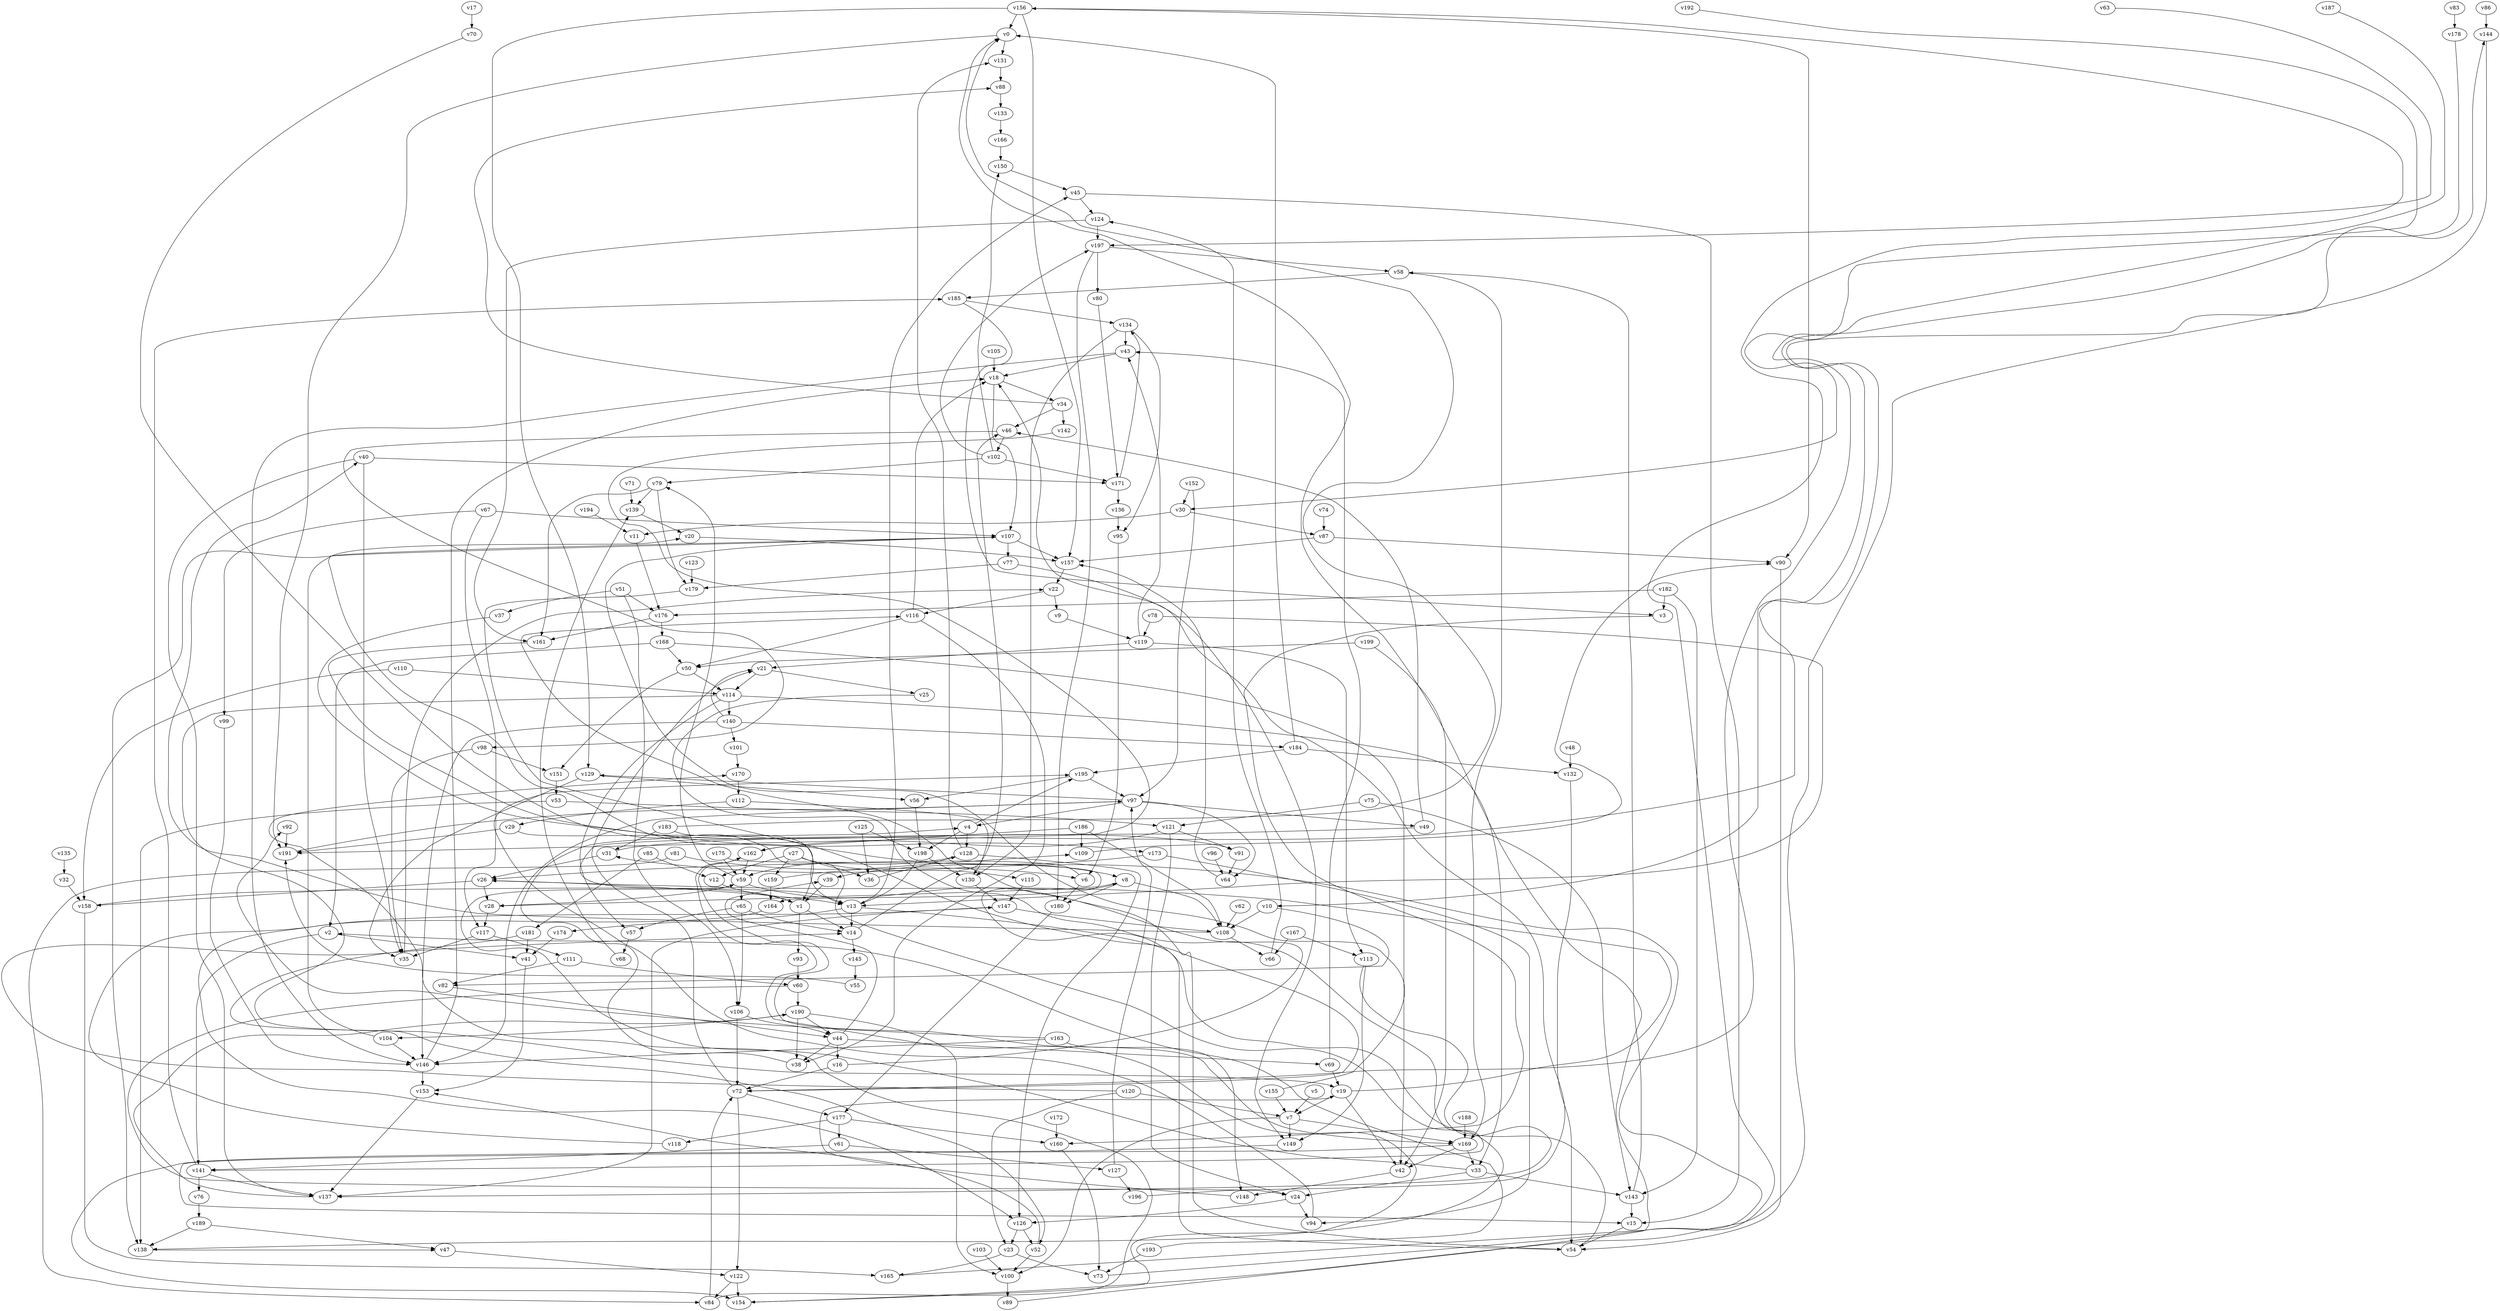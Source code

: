 // Benchmark game 300 - 200 vertices
// time_bound: 48
// targets: v149
digraph G {
    v0 [name="v0", player=0];
    v1 [name="v1", player=0];
    v2 [name="v2", player=1];
    v3 [name="v3", player=0];
    v4 [name="v4", player=1];
    v5 [name="v5", player=0];
    v6 [name="v6", player=0];
    v7 [name="v7", player=1];
    v8 [name="v8", player=1];
    v9 [name="v9", player=0];
    v10 [name="v10", player=1];
    v11 [name="v11", player=1];
    v12 [name="v12", player=0];
    v13 [name="v13", player=0];
    v14 [name="v14", player=0];
    v15 [name="v15", player=0];
    v16 [name="v16", player=1];
    v17 [name="v17", player=0];
    v18 [name="v18", player=0];
    v19 [name="v19", player=1];
    v20 [name="v20", player=0];
    v21 [name="v21", player=0];
    v22 [name="v22", player=1];
    v23 [name="v23", player=1];
    v24 [name="v24", player=0];
    v25 [name="v25", player=1];
    v26 [name="v26", player=1];
    v27 [name="v27", player=1];
    v28 [name="v28", player=0];
    v29 [name="v29", player=0];
    v30 [name="v30", player=1];
    v31 [name="v31", player=1];
    v32 [name="v32", player=1];
    v33 [name="v33", player=0];
    v34 [name="v34", player=0];
    v35 [name="v35", player=1];
    v36 [name="v36", player=1];
    v37 [name="v37", player=1];
    v38 [name="v38", player=1];
    v39 [name="v39", player=1];
    v40 [name="v40", player=1];
    v41 [name="v41", player=1];
    v42 [name="v42", player=0];
    v43 [name="v43", player=0];
    v44 [name="v44", player=1];
    v45 [name="v45", player=0];
    v46 [name="v46", player=0];
    v47 [name="v47", player=0];
    v48 [name="v48", player=1];
    v49 [name="v49", player=1];
    v50 [name="v50", player=1];
    v51 [name="v51", player=1];
    v52 [name="v52", player=0];
    v53 [name="v53", player=0];
    v54 [name="v54", player=0];
    v55 [name="v55", player=1];
    v56 [name="v56", player=0];
    v57 [name="v57", player=1];
    v58 [name="v58", player=0];
    v59 [name="v59", player=1];
    v60 [name="v60", player=1];
    v61 [name="v61", player=0];
    v62 [name="v62", player=1];
    v63 [name="v63", player=0];
    v64 [name="v64", player=0];
    v65 [name="v65", player=0];
    v66 [name="v66", player=1];
    v67 [name="v67", player=1];
    v68 [name="v68", player=0];
    v69 [name="v69", player=0];
    v70 [name="v70", player=0];
    v71 [name="v71", player=0];
    v72 [name="v72", player=0];
    v73 [name="v73", player=1];
    v74 [name="v74", player=1];
    v75 [name="v75", player=0];
    v76 [name="v76", player=0];
    v77 [name="v77", player=1];
    v78 [name="v78", player=1];
    v79 [name="v79", player=1];
    v80 [name="v80", player=1];
    v81 [name="v81", player=0];
    v82 [name="v82", player=0];
    v83 [name="v83", player=0];
    v84 [name="v84", player=0];
    v85 [name="v85", player=0];
    v86 [name="v86", player=1];
    v87 [name="v87", player=0];
    v88 [name="v88", player=0];
    v89 [name="v89", player=0];
    v90 [name="v90", player=0];
    v91 [name="v91", player=1];
    v92 [name="v92", player=1];
    v93 [name="v93", player=0];
    v94 [name="v94", player=1];
    v95 [name="v95", player=0];
    v96 [name="v96", player=1];
    v97 [name="v97", player=0];
    v98 [name="v98", player=0];
    v99 [name="v99", player=1];
    v100 [name="v100", player=0];
    v101 [name="v101", player=0];
    v102 [name="v102", player=0];
    v103 [name="v103", player=1];
    v104 [name="v104", player=1];
    v105 [name="v105", player=1];
    v106 [name="v106", player=1];
    v107 [name="v107", player=1];
    v108 [name="v108", player=0];
    v109 [name="v109", player=1];
    v110 [name="v110", player=1];
    v111 [name="v111", player=1];
    v112 [name="v112", player=1];
    v113 [name="v113", player=1];
    v114 [name="v114", player=0];
    v115 [name="v115", player=1];
    v116 [name="v116", player=0];
    v117 [name="v117", player=0];
    v118 [name="v118", player=1];
    v119 [name="v119", player=1];
    v120 [name="v120", player=1];
    v121 [name="v121", player=0];
    v122 [name="v122", player=0];
    v123 [name="v123", player=0];
    v124 [name="v124", player=0];
    v125 [name="v125", player=1];
    v126 [name="v126", player=1];
    v127 [name="v127", player=1];
    v128 [name="v128", player=1];
    v129 [name="v129", player=0];
    v130 [name="v130", player=0];
    v131 [name="v131", player=0];
    v132 [name="v132", player=1];
    v133 [name="v133", player=0];
    v134 [name="v134", player=1];
    v135 [name="v135", player=0];
    v136 [name="v136", player=0];
    v137 [name="v137", player=0];
    v138 [name="v138", player=0];
    v139 [name="v139", player=0];
    v140 [name="v140", player=0];
    v141 [name="v141", player=0];
    v142 [name="v142", player=0];
    v143 [name="v143", player=0];
    v144 [name="v144", player=1];
    v145 [name="v145", player=0];
    v146 [name="v146", player=1];
    v147 [name="v147", player=0];
    v148 [name="v148", player=0];
    v149 [name="v149", player=0, target=1];
    v150 [name="v150", player=1];
    v151 [name="v151", player=1];
    v152 [name="v152", player=1];
    v153 [name="v153", player=1];
    v154 [name="v154", player=1];
    v155 [name="v155", player=1];
    v156 [name="v156", player=0];
    v157 [name="v157", player=1];
    v158 [name="v158", player=0];
    v159 [name="v159", player=1];
    v160 [name="v160", player=0];
    v161 [name="v161", player=1];
    v162 [name="v162", player=1];
    v163 [name="v163", player=1];
    v164 [name="v164", player=0];
    v165 [name="v165", player=1];
    v166 [name="v166", player=1];
    v167 [name="v167", player=1];
    v168 [name="v168", player=0];
    v169 [name="v169", player=0];
    v170 [name="v170", player=1];
    v171 [name="v171", player=1];
    v172 [name="v172", player=1];
    v173 [name="v173", player=1];
    v174 [name="v174", player=0];
    v175 [name="v175", player=1];
    v176 [name="v176", player=0];
    v177 [name="v177", player=0];
    v178 [name="v178", player=0];
    v179 [name="v179", player=0];
    v180 [name="v180", player=1];
    v181 [name="v181", player=0];
    v182 [name="v182", player=0];
    v183 [name="v183", player=0];
    v184 [name="v184", player=1];
    v185 [name="v185", player=0];
    v186 [name="v186", player=1];
    v187 [name="v187", player=0];
    v188 [name="v188", player=1];
    v189 [name="v189", player=0];
    v190 [name="v190", player=0];
    v191 [name="v191", player=1];
    v192 [name="v192", player=0];
    v193 [name="v193", player=0];
    v194 [name="v194", player=0];
    v195 [name="v195", player=0];
    v196 [name="v196", player=0];
    v197 [name="v197", player=1];
    v198 [name="v198", player=1];
    v199 [name="v199", player=1];

    v0 -> v131;
    v1 -> v14;
    v2 -> v41;
    v3 -> v160 [constraint="t mod 5 == 3"];
    v4 -> v195;
    v5 -> v7;
    v6 -> v26 [constraint="t < 12"];
    v7 -> v100;
    v8 -> v180;
    v9 -> v119;
    v10 -> v82 [constraint="t >= 1"];
    v11 -> v176;
    v12 -> v1;
    v13 -> v54;
    v14 -> v145;
    v15 -> v54;
    v16 -> v116 [constraint="t >= 2"];
    v17 -> v70;
    v18 -> v107;
    v19 -> v26 [constraint="t >= 2"];
    v20 -> v157;
    v21 -> v114;
    v22 -> v116;
    v23 -> v165;
    v24 -> v126;
    v25 -> v141 [constraint="t >= 4"];
    v26 -> v13;
    v27 -> v36;
    v28 -> v117;
    v29 -> v191;
    v30 -> v11;
    v31 -> v144 [constraint="t >= 5"];
    v32 -> v158;
    v33 -> v59 [constraint="t mod 2 == 1"];
    v34 -> v88 [constraint="t < 12"];
    v35 -> v22;
    v36 -> v128 [constraint="t mod 2 == 1"];
    v37 -> v91 [constraint="t >= 2"];
    v38 -> v4 [constraint="t mod 3 == 2"];
    v39 -> v1;
    v40 -> v35;
    v41 -> v153;
    v42 -> v148;
    v43 -> v146;
    v44 -> v39 [constraint="t mod 2 == 1"];
    v45 -> v124;
    v46 -> v98 [constraint="t >= 1"];
    v47 -> v122;
    v48 -> v132;
    v49 -> v1 [constraint="t >= 1"];
    v50 -> v114;
    v51 -> v106;
    v52 -> v153 [constraint="t >= 1"];
    v53 -> v138;
    v54 -> v8 [constraint="t < 13"];
    v55 -> v191 [constraint="t >= 3"];
    v56 -> v198;
    v57 -> v68;
    v58 -> v169;
    v59 -> v65;
    v60 -> v24 [constraint="t >= 1"];
    v61 -> v127;
    v62 -> v108;
    v63 -> v197 [constraint="t < 7"];
    v64 -> v157;
    v65 -> v57;
    v66 -> v124;
    v67 -> v107;
    v68 -> v139;
    v69 -> v19;
    v70 -> v138 [constraint="t < 10"];
    v71 -> v139;
    v72 -> v122;
    v73 -> v31 [constraint="t >= 4"];
    v74 -> v87;
    v75 -> v121;
    v76 -> v189;
    v77 -> v149;
    v78 -> v13 [constraint="t < 15"];
    v79 -> v139;
    v80 -> v171;
    v81 -> v6;
    v82 -> v44 [constraint="t >= 1"];
    v83 -> v178;
    v84 -> v170 [constraint="t >= 2"];
    v85 -> v181;
    v86 -> v144;
    v87 -> v157;
    v88 -> v133;
    v89 -> v0 [constraint="t >= 3"];
    v90 -> v54;
    v91 -> v64;
    v92 -> v191;
    v93 -> v60;
    v94 -> v195 [constraint="t mod 4 == 3"];
    v95 -> v6;
    v96 -> v64;
    v97 -> v129 [constraint="t < 9"];
    v98 -> v151;
    v99 -> v146;
    v100 -> v89;
    v101 -> v170;
    v102 -> v197 [constraint="t mod 5 == 1"];
    v103 -> v100;
    v104 -> v146;
    v105 -> v18;
    v106 -> v72;
    v107 -> v8 [constraint="t < 15"];
    v108 -> v40 [constraint="t mod 4 == 1"];
    v109 -> v90 [constraint="t < 6"];
    v110 -> v158;
    v111 -> v82;
    v112 -> v130;
    v113 -> v137 [constraint="t < 8"];
    v114 -> v19 [constraint="t >= 2"];
    v115 -> v147;
    v116 -> v18;
    v117 -> v111;
    v118 -> v147 [constraint="t >= 4"];
    v119 -> v21;
    v120 -> v14 [constraint="t < 6"];
    v121 -> v91;
    v122 -> v154;
    v123 -> v179;
    v124 -> v197;
    v125 -> v36;
    v126 -> v23;
    v127 -> v196;
    v128 -> v126;
    v129 -> v56;
    v130 -> v147;
    v131 -> v88;
    v132 -> v54;
    v133 -> v166;
    v134 -> v95;
    v135 -> v32;
    v136 -> v95;
    v137 -> v190 [constraint="t >= 4"];
    v138 -> v47 [constraint="t >= 5"];
    v139 -> v20;
    v140 -> v21 [constraint="t < 7"];
    v141 -> v185;
    v142 -> v191 [constraint="t >= 2"];
    v143 -> v58;
    v144 -> v154 [constraint="t < 12"];
    v145 -> v55;
    v146 -> v153;
    v147 -> v137;
    v148 -> v19 [constraint="t < 13"];
    v149 -> v154 [constraint="t mod 5 == 2"];
    v150 -> v45;
    v151 -> v53;
    v152 -> v97;
    v153 -> v137;
    v154 -> v162 [constraint="t >= 1"];
    v155 -> v107 [constraint="t mod 4 == 1"];
    v156 -> v90;
    v157 -> v22;
    v158 -> v13 [constraint="t mod 4 == 0"];
    v159 -> v109 [constraint="t mod 5 == 0"];
    v160 -> v73;
    v161 -> v173 [constraint="t >= 2"];
    v162 -> v169 [constraint="t < 8"];
    v163 -> v92 [constraint="t mod 3 == 1"];
    v164 -> v126 [constraint="t < 8"];
    v165 -> v156 [constraint="t < 8"];
    v166 -> v150;
    v167 -> v66;
    v168 -> v50;
    v169 -> v15 [constraint="t < 11"];
    v170 -> v112;
    v171 -> v136;
    v172 -> v160;
    v173 -> v94;
    v174 -> v41;
    v175 -> v164 [constraint="t mod 5 == 0"];
    v176 -> v168;
    v177 -> v160;
    v178 -> v10 [constraint="t >= 1"];
    v179 -> v72 [constraint="t mod 4 == 2"];
    v180 -> v177;
    v181 -> v52 [constraint="t >= 5"];
    v182 -> v3;
    v183 -> v0 [constraint="t mod 3 == 2"];
    v184 -> v0;
    v185 -> v3 [constraint="t mod 5 == 0"];
    v186 -> v162;
    v187 -> v72 [constraint="t >= 4"];
    v188 -> v169;
    v189 -> v138;
    v190 -> v38;
    v191 -> v97 [constraint="t >= 3"];
    v192 -> v30 [constraint="t < 9"];
    v193 -> v2 [constraint="t >= 5"];
    v194 -> v11;
    v195 -> v56;
    v196 -> v18 [constraint="t < 5"];
    v197 -> v180;
    v198 -> v13;
    v199 -> v42;
    v190 -> v104;
    v102 -> v150;
    v61 -> v141;
    v199 -> v50;
    v69 -> v43;
    v65 -> v14;
    v190 -> v44;
    v46 -> v102;
    v112 -> v29;
    v197 -> v58;
    v85 -> v12;
    v22 -> v9;
    v129 -> v35;
    v4 -> v198;
    v23 -> v73;
    v52 -> v100;
    v116 -> v38;
    v59 -> v54;
    v29 -> v13;
    v27 -> v115;
    v59 -> v28;
    v168 -> v2;
    v31 -> v26;
    v107 -> v77;
    v163 -> v148;
    v163 -> v146;
    v169 -> v33;
    v19 -> v42;
    v159 -> v164;
    v177 -> v61;
    v124 -> v161;
    v102 -> v79;
    v156 -> v129;
    v0 -> v191;
    v140 -> v146;
    v173 -> v39;
    v190 -> v100;
    v45 -> v15;
    v67 -> v99;
    v27 -> v12;
    v141 -> v76;
    v44 -> v16;
    v44 -> v69;
    v98 -> v35;
    v177 -> v118;
    v8 -> v28;
    v102 -> v171;
    v117 -> v35;
    v75 -> v143;
    v134 -> v43;
    v97 -> v49;
    v186 -> v108;
    v10 -> v108;
    v77 -> v179;
    v16 -> v72;
    v126 -> v52;
    v21 -> v25;
    v111 -> v60;
    v13 -> v45;
    v147 -> v108;
    v114 -> v57;
    v26 -> v158;
    v107 -> v138;
    v169 -> v42;
    v128 -> v59;
    v183 -> v1;
    v114 -> v140;
    v19 -> v7;
    v49 -> v46;
    v26 -> v28;
    v81 -> v84;
    v44 -> v38;
    v1 -> v93;
    v79 -> v179;
    v72 -> v177;
    v176 -> v161;
    v97 -> v146;
    v121 -> v162;
    v30 -> v87;
    v143 -> v15;
    v6 -> v180;
    v40 -> v137;
    v140 -> v101;
    v108 -> v66;
    v193 -> v73;
    v156 -> v0;
    v167 -> v113;
    v189 -> v47;
    v182 -> v143;
    v33 -> v143;
    v34 -> v46;
    v119 -> v43;
    v53 -> v121;
    v107 -> v157;
    v58 -> v185;
    v195 -> v97;
    v198 -> v130;
    v104 -> v20;
    v182 -> v176;
    v120 -> v23;
    v8 -> v108;
    v67 -> v117;
    v113 -> v149;
    v155 -> v7;
    v84 -> v72;
    v185 -> v134;
    v33 -> v24;
    v59 -> v79;
    v197 -> v80;
    v125 -> v198;
    v183 -> v31;
    v43 -> v18;
    v158 -> v165;
    v140 -> v184;
    v156 -> v157;
    v97 -> v4;
    v106 -> v44;
    v78 -> v119;
    v7 -> v169;
    v141 -> v137;
    v14 -> v46;
    v34 -> v142;
    v40 -> v171;
    v171 -> v134;
    v51 -> v37;
    v51 -> v176;
    v13 -> v14;
    v24 -> v94;
    v121 -> v24;
    v18 -> v34;
    v120 -> v7;
    v184 -> v195;
    v27 -> v159;
    v134 -> v130;
    v50 -> v151;
    v60 -> v190;
    v186 -> v109;
    v97 -> v64;
    v119 -> v113;
    v181 -> v41;
    v168 -> v42;
    v128 -> v131;
    v4 -> v128;
    v122 -> v84;
    v13 -> v174;
    v79 -> v161;
    v72 -> v21;
    v127 -> v97;
    v87 -> v90;
    v7 -> v149;
    v175 -> v59;
    v162 -> v59;
    v152 -> v30;
    v116 -> v50;
    v2 -> v141;
    v184 -> v132;
    v65 -> v106;
    v110 -> v114;
    v114 -> v33;
    v146 -> v18;
}
